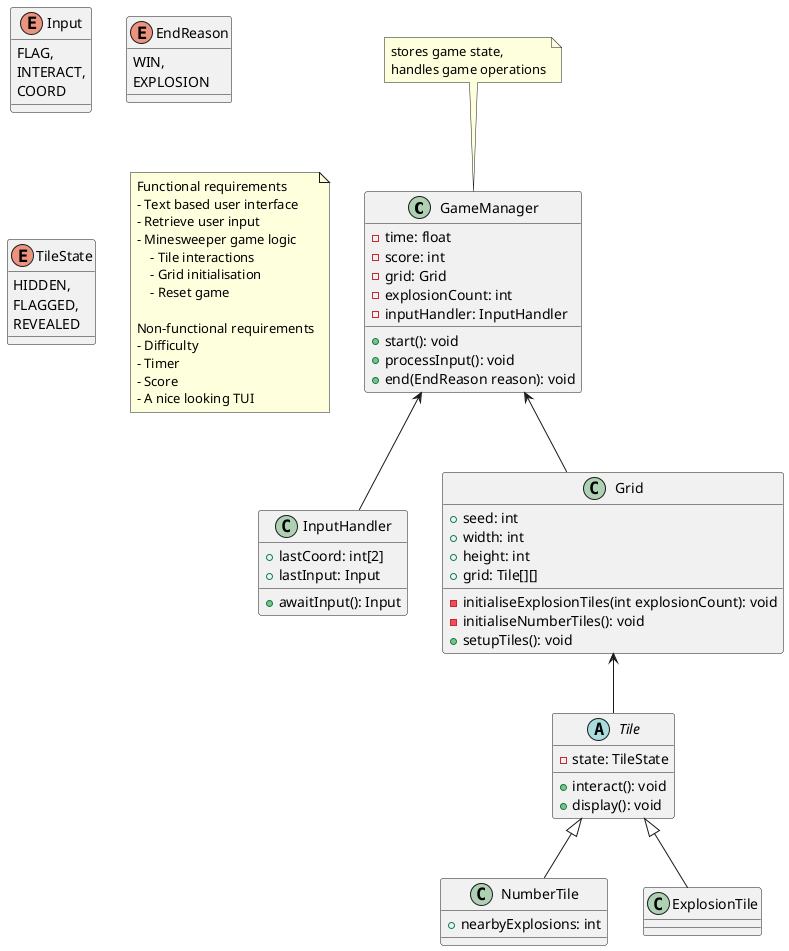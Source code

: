 @startuml
'https://plantuml.com/class-diagram

class GameManager {
    - time: float
    - score: int
    - grid: Grid
    - explosionCount: int
    - inputHandler: InputHandler
    +start(): void
    +processInput(): void
    +end(EndReason reason): void
}
class InputHandler {
    +lastCoord: int[2]
    +lastInput: Input
    +awaitInput(): Input
}

note top of GameManager : stores game state,\nhandles game operations

enum Input {
    FLAG,
    INTERACT,
    COORD
}

enum EndReason {
    WIN,
    EXPLOSION
}

enum TileState {
    HIDDEN,
    FLAGGED,
    REVEALED
}

class Grid {
    +seed: int
    +width: int
    +height: int
    +grid: Tile[][]
    -initialiseExplosionTiles(int explosionCount): void
    -initialiseNumberTiles(): void
    +setupTiles(): void
}

abstract class Tile {
    - state: TileState
    +interact(): void
    +display(): void
}

class NumberTile extends Tile {
    +nearbyExplosions: int
}
class ExplosionTile extends Tile {
}

GameManager <-- Grid
GameManager <-- InputHandler
Grid <-- Tile

note as N1
Functional requirements
- Text based user interface
- Retrieve user input
- Minesweeper game logic
    - Tile interactions
    - Grid initialisation
    - Reset game

Non-functional requirements
- Difficulty
- Timer
- Score
- A nice looking TUI
endnote

@enduml